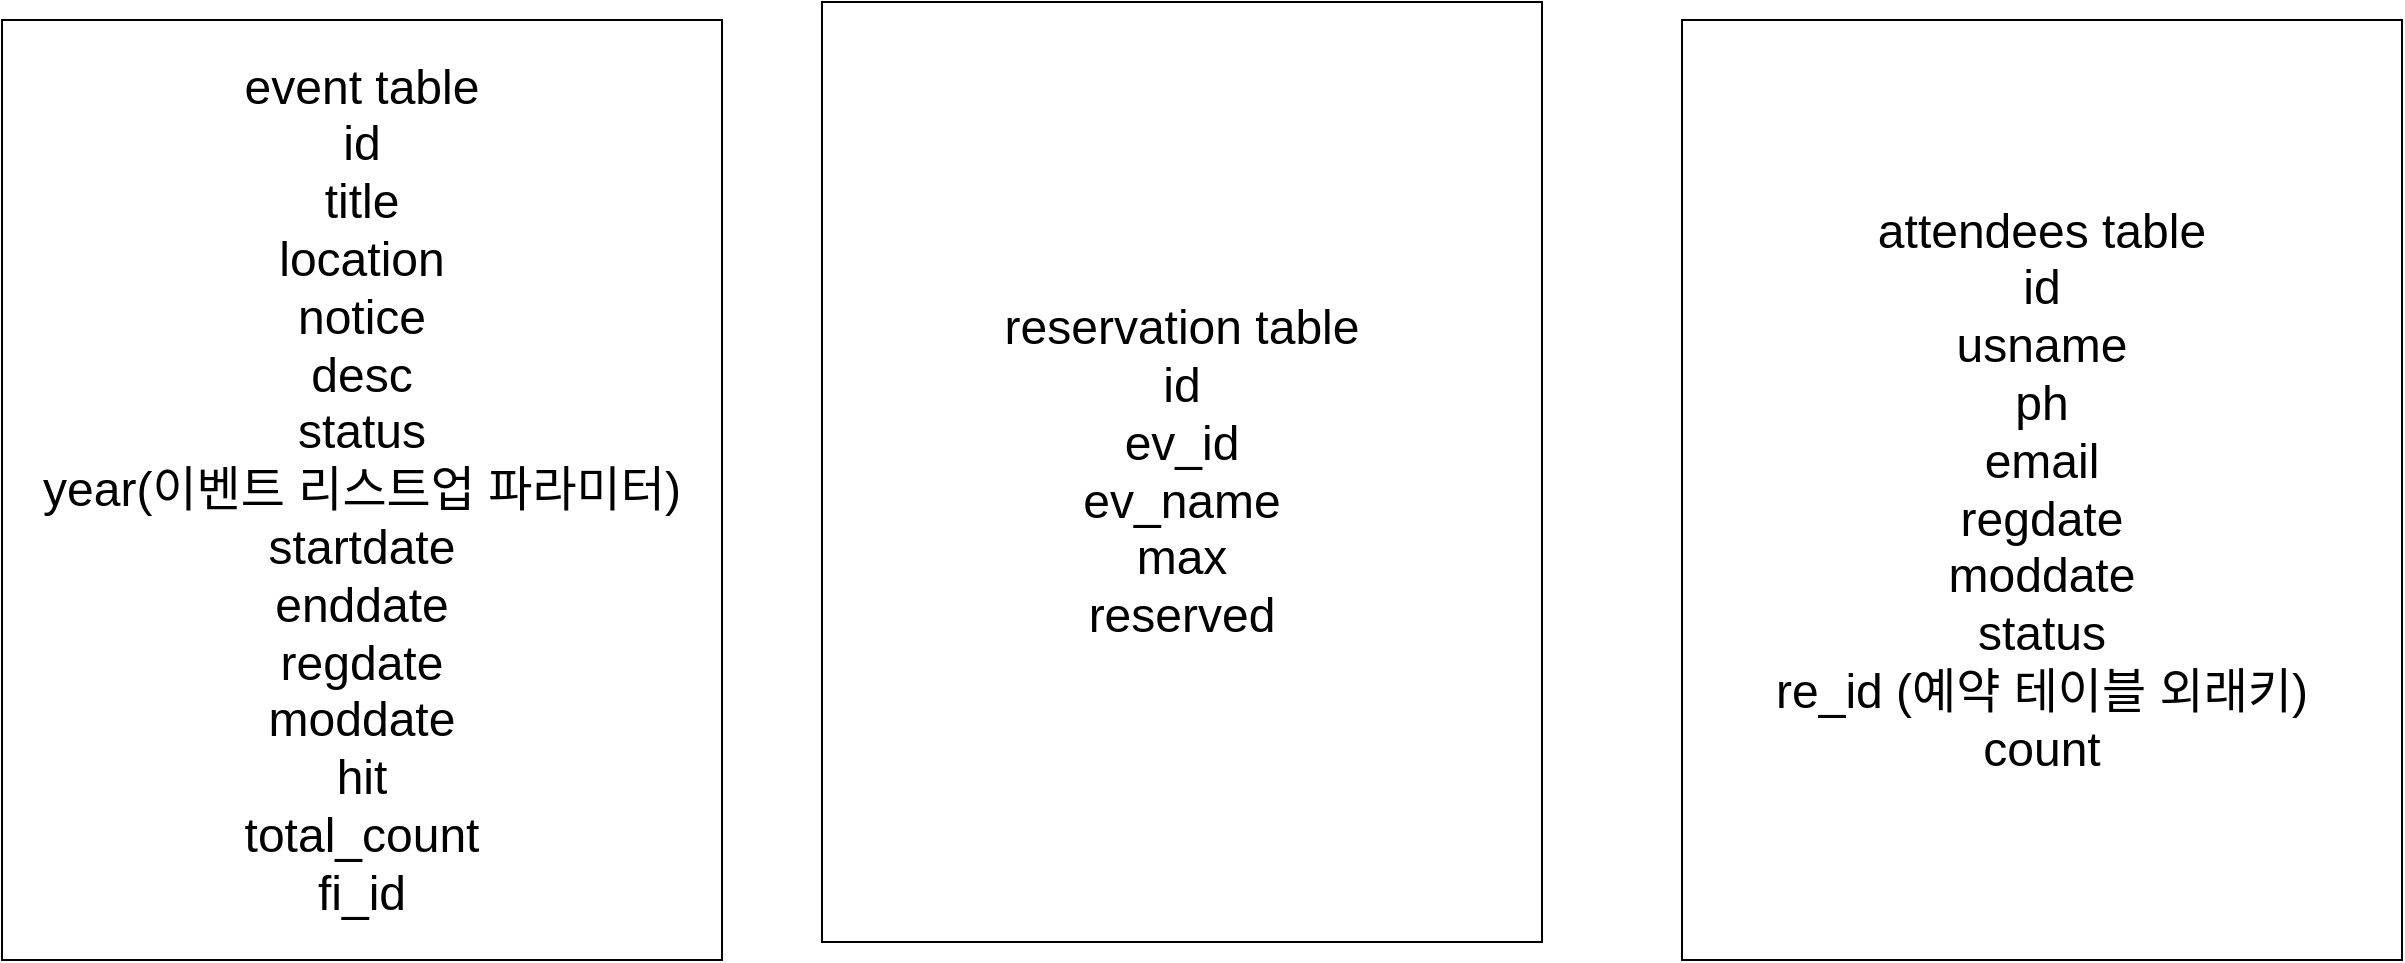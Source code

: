<mxfile>
    <diagram id="ujNpACFt7hrhDnEVRg9r" name="Page-1">
        <mxGraphModel dx="1794" dy="883" grid="1" gridSize="10" guides="1" tooltips="1" connect="1" arrows="1" fold="1" page="1" pageScale="1" pageWidth="850" pageHeight="1100" math="0" shadow="0">
            <root>
                <mxCell id="0"/>
                <mxCell id="1" parent="0"/>
                <mxCell id="2" value="&lt;font style=&quot;font-size: 24px;&quot;&gt;event table&lt;br&gt;id&lt;br&gt;title&lt;br&gt;location&lt;br&gt;notice&lt;br&gt;desc&lt;br&gt;status&lt;br&gt;year(이벤트 리스트업 파라미터)&lt;br&gt;startdate&lt;br&gt;enddate&lt;br&gt;regdate&lt;br&gt;moddate&lt;br&gt;hit&lt;br&gt;total_count&lt;br&gt;fi_id&lt;br&gt;&lt;/font&gt;" style="rounded=0;whiteSpace=wrap;html=1;" parent="1" vertex="1">
                    <mxGeometry x="-810" y="19" width="360" height="470" as="geometry"/>
                </mxCell>
                <mxCell id="4" value="&lt;font style=&quot;font-size: 24px;&quot;&gt;attendees&amp;nbsp;table&lt;br&gt;id&lt;br&gt;usname&lt;br&gt;ph&lt;br&gt;email&lt;br&gt;regdate&lt;br&gt;moddate&lt;br&gt;status&lt;br&gt;re_id (예약 테이블 외래키)&lt;br&gt;count&lt;br&gt;&lt;/font&gt;" style="rounded=0;whiteSpace=wrap;html=1;" parent="1" vertex="1">
                    <mxGeometry x="30" y="19" width="360" height="470" as="geometry"/>
                </mxCell>
                <mxCell id="5" value="&lt;font style=&quot;font-size: 24px;&quot;&gt;reservation table&lt;br&gt;id&lt;br&gt;ev_id&lt;br&gt;ev_name&lt;br&gt;max&lt;br&gt;reserved&lt;br&gt;&lt;/font&gt;" style="rounded=0;whiteSpace=wrap;html=1;" parent="1" vertex="1">
                    <mxGeometry x="-400" y="10" width="360" height="470" as="geometry"/>
                </mxCell>
            </root>
        </mxGraphModel>
    </diagram>
</mxfile>